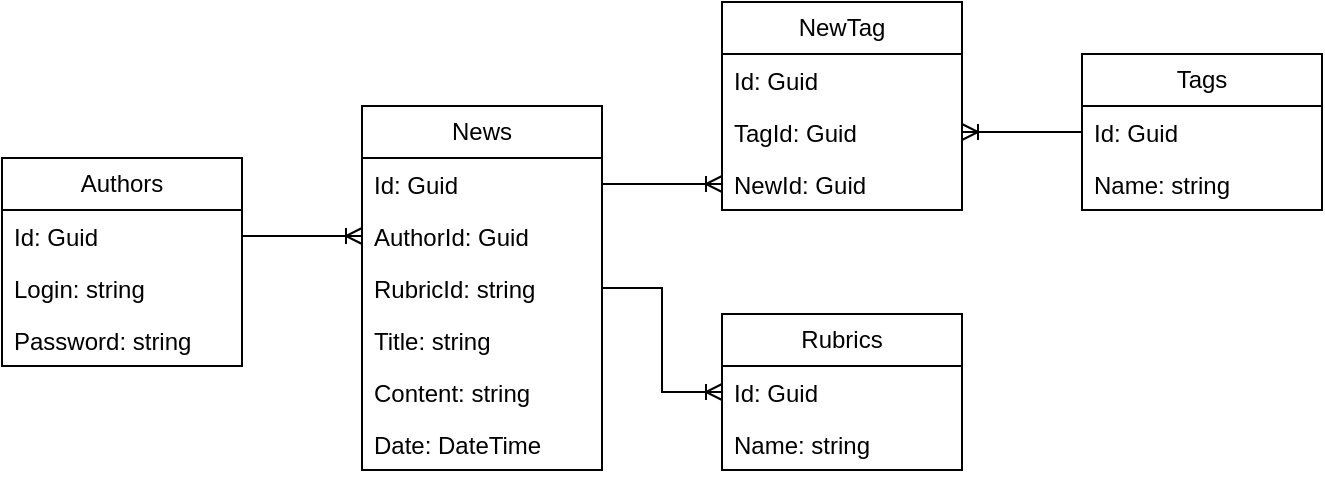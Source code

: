<mxfile version="22.1.1" type="device" pages="5">
  <diagram name="ER" id="Eqa1mjaE-9J_AWX3Z4-4">
    <mxGraphModel dx="1249" dy="591" grid="1" gridSize="10" guides="1" tooltips="1" connect="1" arrows="1" fold="1" page="1" pageScale="1" pageWidth="827" pageHeight="1169" math="0" shadow="0">
      <root>
        <mxCell id="0" />
        <mxCell id="1" parent="0" />
        <mxCell id="A7d5c4VjLX0ABgNnScVz-13" value="Authors" style="swimlane;fontStyle=0;childLayout=stackLayout;horizontal=1;startSize=26;fillColor=none;horizontalStack=0;resizeParent=1;resizeParentMax=0;resizeLast=0;collapsible=1;marginBottom=0;whiteSpace=wrap;html=1;" parent="1" vertex="1">
          <mxGeometry x="100" y="250" width="120" height="104" as="geometry" />
        </mxCell>
        <mxCell id="A7d5c4VjLX0ABgNnScVz-16" value="Id: Guid" style="text;strokeColor=none;fillColor=none;align=left;verticalAlign=top;spacingLeft=4;spacingRight=4;overflow=hidden;rotatable=0;points=[[0,0.5],[1,0.5]];portConstraint=eastwest;whiteSpace=wrap;html=1;" parent="A7d5c4VjLX0ABgNnScVz-13" vertex="1">
          <mxGeometry y="26" width="120" height="26" as="geometry" />
        </mxCell>
        <mxCell id="A7d5c4VjLX0ABgNnScVz-14" value="Login: string" style="text;strokeColor=none;fillColor=none;align=left;verticalAlign=top;spacingLeft=4;spacingRight=4;overflow=hidden;rotatable=0;points=[[0,0.5],[1,0.5]];portConstraint=eastwest;whiteSpace=wrap;html=1;" parent="A7d5c4VjLX0ABgNnScVz-13" vertex="1">
          <mxGeometry y="52" width="120" height="26" as="geometry" />
        </mxCell>
        <mxCell id="A7d5c4VjLX0ABgNnScVz-15" value="Password: string" style="text;strokeColor=none;fillColor=none;align=left;verticalAlign=top;spacingLeft=4;spacingRight=4;overflow=hidden;rotatable=0;points=[[0,0.5],[1,0.5]];portConstraint=eastwest;whiteSpace=wrap;html=1;" parent="A7d5c4VjLX0ABgNnScVz-13" vertex="1">
          <mxGeometry y="78" width="120" height="26" as="geometry" />
        </mxCell>
        <mxCell id="A7d5c4VjLX0ABgNnScVz-19" value="News" style="swimlane;fontStyle=0;childLayout=stackLayout;horizontal=1;startSize=26;fillColor=none;horizontalStack=0;resizeParent=1;resizeParentMax=0;resizeLast=0;collapsible=1;marginBottom=0;whiteSpace=wrap;html=1;" parent="1" vertex="1">
          <mxGeometry x="280" y="224" width="120" height="182" as="geometry" />
        </mxCell>
        <mxCell id="A7d5c4VjLX0ABgNnScVz-20" value="Id: Guid" style="text;strokeColor=none;fillColor=none;align=left;verticalAlign=top;spacingLeft=4;spacingRight=4;overflow=hidden;rotatable=0;points=[[0,0.5],[1,0.5]];portConstraint=eastwest;whiteSpace=wrap;html=1;" parent="A7d5c4VjLX0ABgNnScVz-19" vertex="1">
          <mxGeometry y="26" width="120" height="26" as="geometry" />
        </mxCell>
        <mxCell id="A7d5c4VjLX0ABgNnScVz-21" value="AuthorId: Guid" style="text;strokeColor=none;fillColor=none;align=left;verticalAlign=top;spacingLeft=4;spacingRight=4;overflow=hidden;rotatable=0;points=[[0,0.5],[1,0.5]];portConstraint=eastwest;whiteSpace=wrap;html=1;" parent="A7d5c4VjLX0ABgNnScVz-19" vertex="1">
          <mxGeometry y="52" width="120" height="26" as="geometry" />
        </mxCell>
        <mxCell id="A7d5c4VjLX0ABgNnScVz-30" value="RubricId: string" style="text;strokeColor=none;fillColor=none;align=left;verticalAlign=top;spacingLeft=4;spacingRight=4;overflow=hidden;rotatable=0;points=[[0,0.5],[1,0.5]];portConstraint=eastwest;whiteSpace=wrap;html=1;" parent="A7d5c4VjLX0ABgNnScVz-19" vertex="1">
          <mxGeometry y="78" width="120" height="26" as="geometry" />
        </mxCell>
        <mxCell id="A7d5c4VjLX0ABgNnScVz-23" value="Title: string" style="text;strokeColor=none;fillColor=none;align=left;verticalAlign=top;spacingLeft=4;spacingRight=4;overflow=hidden;rotatable=0;points=[[0,0.5],[1,0.5]];portConstraint=eastwest;whiteSpace=wrap;html=1;" parent="A7d5c4VjLX0ABgNnScVz-19" vertex="1">
          <mxGeometry y="104" width="120" height="26" as="geometry" />
        </mxCell>
        <mxCell id="A7d5c4VjLX0ABgNnScVz-24" value="Content: string" style="text;strokeColor=none;fillColor=none;align=left;verticalAlign=top;spacingLeft=4;spacingRight=4;overflow=hidden;rotatable=0;points=[[0,0.5],[1,0.5]];portConstraint=eastwest;whiteSpace=wrap;html=1;" parent="A7d5c4VjLX0ABgNnScVz-19" vertex="1">
          <mxGeometry y="130" width="120" height="26" as="geometry" />
        </mxCell>
        <mxCell id="A7d5c4VjLX0ABgNnScVz-22" value="Date: DateTime" style="text;strokeColor=none;fillColor=none;align=left;verticalAlign=top;spacingLeft=4;spacingRight=4;overflow=hidden;rotatable=0;points=[[0,0.5],[1,0.5]];portConstraint=eastwest;whiteSpace=wrap;html=1;" parent="A7d5c4VjLX0ABgNnScVz-19" vertex="1">
          <mxGeometry y="156" width="120" height="26" as="geometry" />
        </mxCell>
        <mxCell id="A7d5c4VjLX0ABgNnScVz-25" value="" style="edgeStyle=entityRelationEdgeStyle;fontSize=12;html=1;endArrow=ERoneToMany;rounded=0;exitX=1;exitY=0.5;exitDx=0;exitDy=0;entryX=0;entryY=0.5;entryDx=0;entryDy=0;" parent="1" source="A7d5c4VjLX0ABgNnScVz-16" target="A7d5c4VjLX0ABgNnScVz-21" edge="1">
          <mxGeometry width="100" height="100" relative="1" as="geometry">
            <mxPoint x="360" y="360" as="sourcePoint" />
            <mxPoint x="460" y="260" as="targetPoint" />
          </mxGeometry>
        </mxCell>
        <mxCell id="A7d5c4VjLX0ABgNnScVz-26" value="Rubrics" style="swimlane;fontStyle=0;childLayout=stackLayout;horizontal=1;startSize=26;fillColor=none;horizontalStack=0;resizeParent=1;resizeParentMax=0;resizeLast=0;collapsible=1;marginBottom=0;whiteSpace=wrap;html=1;" parent="1" vertex="1">
          <mxGeometry x="460" y="328" width="120" height="78" as="geometry" />
        </mxCell>
        <mxCell id="A7d5c4VjLX0ABgNnScVz-27" value="Id: Guid" style="text;strokeColor=none;fillColor=none;align=left;verticalAlign=top;spacingLeft=4;spacingRight=4;overflow=hidden;rotatable=0;points=[[0,0.5],[1,0.5]];portConstraint=eastwest;whiteSpace=wrap;html=1;" parent="A7d5c4VjLX0ABgNnScVz-26" vertex="1">
          <mxGeometry y="26" width="120" height="26" as="geometry" />
        </mxCell>
        <mxCell id="A7d5c4VjLX0ABgNnScVz-28" value="Name: string" style="text;strokeColor=none;fillColor=none;align=left;verticalAlign=top;spacingLeft=4;spacingRight=4;overflow=hidden;rotatable=0;points=[[0,0.5],[1,0.5]];portConstraint=eastwest;whiteSpace=wrap;html=1;" parent="A7d5c4VjLX0ABgNnScVz-26" vertex="1">
          <mxGeometry y="52" width="120" height="26" as="geometry" />
        </mxCell>
        <mxCell id="A7d5c4VjLX0ABgNnScVz-32" value="" style="edgeStyle=entityRelationEdgeStyle;fontSize=12;html=1;endArrow=ERoneToMany;rounded=0;entryX=0;entryY=0.5;entryDx=0;entryDy=0;exitX=1;exitY=0.5;exitDx=0;exitDy=0;" parent="1" source="A7d5c4VjLX0ABgNnScVz-30" target="A7d5c4VjLX0ABgNnScVz-27" edge="1">
          <mxGeometry width="100" height="100" relative="1" as="geometry">
            <mxPoint x="420" y="340" as="sourcePoint" />
            <mxPoint x="520" y="240" as="targetPoint" />
          </mxGeometry>
        </mxCell>
        <mxCell id="A7d5c4VjLX0ABgNnScVz-33" value="NewTag" style="swimlane;fontStyle=0;childLayout=stackLayout;horizontal=1;startSize=26;fillColor=none;horizontalStack=0;resizeParent=1;resizeParentMax=0;resizeLast=0;collapsible=1;marginBottom=0;whiteSpace=wrap;html=1;" parent="1" vertex="1">
          <mxGeometry x="460" y="172" width="120" height="104" as="geometry" />
        </mxCell>
        <mxCell id="A7d5c4VjLX0ABgNnScVz-41" value="Id: Guid" style="text;strokeColor=none;fillColor=none;align=left;verticalAlign=top;spacingLeft=4;spacingRight=4;overflow=hidden;rotatable=0;points=[[0,0.5],[1,0.5]];portConstraint=eastwest;whiteSpace=wrap;html=1;" parent="A7d5c4VjLX0ABgNnScVz-33" vertex="1">
          <mxGeometry y="26" width="120" height="26" as="geometry" />
        </mxCell>
        <mxCell id="A7d5c4VjLX0ABgNnScVz-35" value="TagId: Guid" style="text;strokeColor=none;fillColor=none;align=left;verticalAlign=top;spacingLeft=4;spacingRight=4;overflow=hidden;rotatable=0;points=[[0,0.5],[1,0.5]];portConstraint=eastwest;whiteSpace=wrap;html=1;" parent="A7d5c4VjLX0ABgNnScVz-33" vertex="1">
          <mxGeometry y="52" width="120" height="26" as="geometry" />
        </mxCell>
        <mxCell id="A7d5c4VjLX0ABgNnScVz-34" value="NewId: Guid" style="text;strokeColor=none;fillColor=none;align=left;verticalAlign=top;spacingLeft=4;spacingRight=4;overflow=hidden;rotatable=0;points=[[0,0.5],[1,0.5]];portConstraint=eastwest;whiteSpace=wrap;html=1;" parent="A7d5c4VjLX0ABgNnScVz-33" vertex="1">
          <mxGeometry y="78" width="120" height="26" as="geometry" />
        </mxCell>
        <mxCell id="A7d5c4VjLX0ABgNnScVz-36" value="" style="edgeStyle=entityRelationEdgeStyle;fontSize=12;html=1;endArrow=ERoneToMany;rounded=0;exitX=1;exitY=0.5;exitDx=0;exitDy=0;" parent="1" source="A7d5c4VjLX0ABgNnScVz-20" target="A7d5c4VjLX0ABgNnScVz-34" edge="1">
          <mxGeometry width="100" height="100" relative="1" as="geometry">
            <mxPoint x="410" y="299" as="sourcePoint" />
            <mxPoint x="470" y="209" as="targetPoint" />
          </mxGeometry>
        </mxCell>
        <mxCell id="A7d5c4VjLX0ABgNnScVz-37" value="Tags" style="swimlane;fontStyle=0;childLayout=stackLayout;horizontal=1;startSize=26;fillColor=none;horizontalStack=0;resizeParent=1;resizeParentMax=0;resizeLast=0;collapsible=1;marginBottom=0;whiteSpace=wrap;html=1;" parent="1" vertex="1">
          <mxGeometry x="640" y="198" width="120" height="78" as="geometry" />
        </mxCell>
        <mxCell id="A7d5c4VjLX0ABgNnScVz-38" value="Id: Guid" style="text;strokeColor=none;fillColor=none;align=left;verticalAlign=top;spacingLeft=4;spacingRight=4;overflow=hidden;rotatable=0;points=[[0,0.5],[1,0.5]];portConstraint=eastwest;whiteSpace=wrap;html=1;" parent="A7d5c4VjLX0ABgNnScVz-37" vertex="1">
          <mxGeometry y="26" width="120" height="26" as="geometry" />
        </mxCell>
        <mxCell id="A7d5c4VjLX0ABgNnScVz-39" value="Name: string" style="text;strokeColor=none;fillColor=none;align=left;verticalAlign=top;spacingLeft=4;spacingRight=4;overflow=hidden;rotatable=0;points=[[0,0.5],[1,0.5]];portConstraint=eastwest;whiteSpace=wrap;html=1;" parent="A7d5c4VjLX0ABgNnScVz-37" vertex="1">
          <mxGeometry y="52" width="120" height="26" as="geometry" />
        </mxCell>
        <mxCell id="A7d5c4VjLX0ABgNnScVz-40" value="" style="edgeStyle=entityRelationEdgeStyle;fontSize=12;html=1;endArrow=ERoneToMany;rounded=0;exitX=0;exitY=0.5;exitDx=0;exitDy=0;entryX=1;entryY=0.5;entryDx=0;entryDy=0;" parent="1" source="A7d5c4VjLX0ABgNnScVz-38" target="A7d5c4VjLX0ABgNnScVz-35" edge="1">
          <mxGeometry width="100" height="100" relative="1" as="geometry">
            <mxPoint x="410" y="273" as="sourcePoint" />
            <mxPoint x="470" y="255" as="targetPoint" />
          </mxGeometry>
        </mxCell>
      </root>
    </mxGraphModel>
  </diagram>
  <diagram id="TKRzUBG5WjYZA-afJj1E" name="Context">
    <mxGraphModel grid="1" page="1" gridSize="10" guides="1" tooltips="1" connect="1" arrows="1" fold="1" pageScale="1" pageWidth="827" pageHeight="1169" math="0" shadow="0">
      <root>
        <mxCell id="0" />
        <mxCell id="1" parent="0" />
        <object placeholders="1" c4Name="User" c4Type="Person" c4Description="Unregistred user, who can only read the news online" label="&lt;font style=&quot;font-size: 16px&quot;&gt;&lt;b&gt;%c4Name%&lt;/b&gt;&lt;/font&gt;&lt;div&gt;[%c4Type%]&lt;/div&gt;&lt;br&gt;&lt;div&gt;&lt;font style=&quot;font-size: 11px&quot;&gt;&lt;font color=&quot;#cccccc&quot;&gt;%c4Description%&lt;/font&gt;&lt;/div&gt;" id="duOI2uKc757CEaFJssgr-1">
          <mxCell style="html=1;fontSize=11;dashed=0;whiteSpace=wrap;fillColor=#6C6477;strokeColor=#4D4D4D;fontColor=#ffffff;shape=mxgraph.c4.person2;align=center;metaEdit=1;points=[[0.5,0,0],[1,0.5,0],[1,0.75,0],[0.75,1,0],[0.5,1,0],[0.25,1,0],[0,0.75,0],[0,0.5,0]];resizable=0;" vertex="1" parent="1">
            <mxGeometry x="180" y="110" width="200" height="180" as="geometry" />
          </mxCell>
        </object>
        <object placeholders="1" c4Name="Author" c4Type="Person" c4Description="Registered user, who can create the news online" label="&lt;font style=&quot;font-size: 16px&quot;&gt;&lt;b&gt;%c4Name%&lt;/b&gt;&lt;/font&gt;&lt;div&gt;[%c4Type%]&lt;/div&gt;&lt;br&gt;&lt;div&gt;&lt;font style=&quot;font-size: 11px&quot;&gt;&lt;font color=&quot;#cccccc&quot;&gt;%c4Description%&lt;/font&gt;&lt;/div&gt;" id="duOI2uKc757CEaFJssgr-2">
          <mxCell style="html=1;fontSize=11;dashed=0;whiteSpace=wrap;fillColor=#083F75;strokeColor=#06315C;fontColor=#ffffff;shape=mxgraph.c4.person2;align=center;metaEdit=1;points=[[0.5,0,0],[1,0.5,0],[1,0.75,0],[0.75,1,0],[0.5,1,0],[0.25,1,0],[0,0.75,0],[0,0.5,0]];resizable=0;" vertex="1" parent="1">
            <mxGeometry x="440" y="110" width="200" height="180" as="geometry" />
          </mxCell>
        </object>
        <object placeholders="1" c4Name="Online news system" c4Type="Software System" c4Description="Allows to read and create news online" label="&lt;font style=&quot;font-size: 16px&quot;&gt;&lt;b&gt;%c4Name%&lt;/b&gt;&lt;/font&gt;&lt;div&gt;[%c4Type%]&lt;/div&gt;&lt;br&gt;&lt;div&gt;&lt;font style=&quot;font-size: 11px&quot;&gt;&lt;font color=&quot;#cccccc&quot;&gt;%c4Description%&lt;/font&gt;&lt;/div&gt;" id="duOI2uKc757CEaFJssgr-3">
          <mxCell style="rounded=1;whiteSpace=wrap;html=1;labelBackgroundColor=none;fillColor=#1061B0;fontColor=#ffffff;align=center;arcSize=10;strokeColor=#0D5091;metaEdit=1;resizable=0;points=[[0.25,0,0],[0.5,0,0],[0.75,0,0],[1,0.25,0],[1,0.5,0],[1,0.75,0],[0.75,1,0],[0.5,1,0],[0.25,1,0],[0,0.75,0],[0,0.5,0],[0,0.25,0]];" vertex="1" parent="1">
            <mxGeometry x="280" y="350" width="240" height="120" as="geometry" />
          </mxCell>
        </object>
        <mxCell id="duOI2uKc757CEaFJssgr-6" value="Uses" style="endArrow=open;endSize=12;dashed=1;html=1;rounded=0;" edge="1" parent="1" source="duOI2uKc757CEaFJssgr-1" target="duOI2uKc757CEaFJssgr-3">
          <mxGeometry width="160" relative="1" as="geometry">
            <mxPoint x="320" y="330" as="sourcePoint" />
            <mxPoint x="480" y="330" as="targetPoint" />
          </mxGeometry>
        </mxCell>
        <mxCell id="duOI2uKc757CEaFJssgr-7" value="Uses" style="endArrow=open;endSize=12;dashed=1;html=1;rounded=0;entryX=0.719;entryY=0.01;entryDx=0;entryDy=0;entryPerimeter=0;" edge="1" parent="1" source="duOI2uKc757CEaFJssgr-2" target="duOI2uKc757CEaFJssgr-3">
          <mxGeometry width="160" relative="1" as="geometry">
            <mxPoint x="307" y="300" as="sourcePoint" />
            <mxPoint x="359" y="360" as="targetPoint" />
          </mxGeometry>
        </mxCell>
      </root>
    </mxGraphModel>
  </diagram>
  <diagram id="U4wL879rYYeNYxwBr9NQ" name="Container">
    <mxGraphModel grid="1" page="1" gridSize="10" guides="1" tooltips="1" connect="1" arrows="1" fold="1" pageScale="1" pageWidth="827" pageHeight="1169" math="0" shadow="0">
      <root>
        <mxCell id="0" />
        <mxCell id="1" parent="0" />
        <object placeholders="1" c4Name="Online news system" c4Type="SystemScopeBoundary" c4Application="Software System" label="&lt;font style=&quot;font-size: 16px&quot;&gt;&lt;b&gt;&lt;div style=&quot;text-align: left&quot;&gt;%c4Name%&lt;/div&gt;&lt;/b&gt;&lt;/font&gt;&lt;div style=&quot;text-align: left&quot;&gt;[%c4Application%]&lt;/div&gt;" id="c9x1PTNGRpzodqZQp1Sa-1">
          <mxCell style="rounded=1;fontSize=11;whiteSpace=wrap;html=1;dashed=1;arcSize=20;fillColor=none;strokeColor=#666666;fontColor=#333333;labelBackgroundColor=none;align=left;verticalAlign=bottom;labelBorderColor=none;spacingTop=0;spacing=10;dashPattern=8 4;metaEdit=1;rotatable=0;perimeter=rectanglePerimeter;noLabel=0;labelPadding=0;allowArrows=0;connectable=0;expand=0;recursiveResize=0;editable=1;pointerEvents=0;absoluteArcSize=1;points=[[0.25,0,0],[0.5,0,0],[0.75,0,0],[1,0.25,0],[1,0.5,0],[1,0.75,0],[0.75,1,0],[0.5,1,0],[0.25,1,0],[0,0.75,0],[0,0.5,0],[0,0.25,0]];" vertex="1" parent="1">
            <mxGeometry x="141" y="350" width="546" height="350" as="geometry" />
          </mxCell>
        </object>
        <mxCell id="VaeY15rnJ9ejxH2y6p0n-3" value="Uses&lt;br&gt;[HTTP]" style="endArrow=open;endSize=12;dashed=1;html=1;rounded=0;" edge="1" parent="1" target="VaeY15rnJ9ejxH2y6p0n-5">
          <mxGeometry width="160" relative="1" as="geometry">
            <mxPoint x="334.818" y="290" as="sourcePoint" />
            <mxPoint x="366" y="350" as="targetPoint" />
          </mxGeometry>
        </mxCell>
        <mxCell id="VaeY15rnJ9ejxH2y6p0n-4" value="Uses&lt;br&gt;[HTTP]" style="endArrow=open;endSize=12;dashed=1;html=1;rounded=0;" edge="1" parent="1" target="VaeY15rnJ9ejxH2y6p0n-5">
          <mxGeometry width="160" relative="1" as="geometry">
            <mxPoint x="488.455" y="290" as="sourcePoint" />
            <mxPoint x="453" y="351" as="targetPoint" />
          </mxGeometry>
        </mxCell>
        <object placeholders="1" c4Name="WEB API Application" c4Type="Container" c4Technology="ASP.NET Core" c4Description="Allows users to read news and authors to create them" label="&lt;font style=&quot;font-size: 16px&quot;&gt;&lt;b&gt;%c4Name%&lt;/b&gt;&lt;/font&gt;&lt;div&gt;[%c4Type%: %c4Technology%]&lt;/div&gt;&lt;br&gt;&lt;div&gt;&lt;font style=&quot;font-size: 11px&quot;&gt;&lt;font color=&quot;#E6E6E6&quot;&gt;%c4Description%&lt;/font&gt;&lt;/div&gt;" id="VaeY15rnJ9ejxH2y6p0n-5">
          <mxCell style="rounded=1;whiteSpace=wrap;html=1;fontSize=11;labelBackgroundColor=none;fillColor=#23A2D9;fontColor=#ffffff;align=center;arcSize=10;strokeColor=#0E7DAD;metaEdit=1;resizable=0;points=[[0.25,0,0],[0.5,0,0],[0.75,0,0],[1,0.25,0],[1,0.5,0],[1,0.75,0],[0.75,1,0],[0.5,1,0],[0.25,1,0],[0,0.75,0],[0,0.5,0],[0,0.25,0]];" vertex="1" parent="1">
            <mxGeometry x="294" y="360" width="240" height="120" as="geometry" />
          </mxCell>
        </object>
        <object placeholders="1" c4Name="User" c4Type="Person" c4Description="Unregistred user, who can only read the news online" label="&lt;font style=&quot;font-size: 16px&quot;&gt;&lt;b&gt;%c4Name%&lt;/b&gt;&lt;/font&gt;&lt;div&gt;[%c4Type%]&lt;/div&gt;&lt;br&gt;&lt;div&gt;&lt;font style=&quot;font-size: 11px&quot;&gt;&lt;font color=&quot;#cccccc&quot;&gt;%c4Description%&lt;/font&gt;&lt;/div&gt;" id="8Fxt8cObC2Zlm0-dZ4AT-3">
          <mxCell style="html=1;fontSize=11;dashed=0;whiteSpace=wrap;fillColor=#6C6477;strokeColor=#4D4D4D;fontColor=#ffffff;shape=mxgraph.c4.person2;align=center;metaEdit=1;points=[[0.5,0,0],[1,0.5,0],[1,0.75,0],[0.75,1,0],[0.5,1,0],[0.25,1,0],[0,0.75,0],[0,0.5,0]];resizable=0;" vertex="1" parent="1">
            <mxGeometry x="190" y="120" width="200" height="180" as="geometry" />
          </mxCell>
        </object>
        <object placeholders="1" c4Name="Author" c4Type="Person" c4Description="Registered user, who can create the news online" label="&lt;font style=&quot;font-size: 16px&quot;&gt;&lt;b&gt;%c4Name%&lt;/b&gt;&lt;/font&gt;&lt;div&gt;[%c4Type%]&lt;/div&gt;&lt;br&gt;&lt;div&gt;&lt;font style=&quot;font-size: 11px&quot;&gt;&lt;font color=&quot;#cccccc&quot;&gt;%c4Description%&lt;/font&gt;&lt;/div&gt;" id="8Fxt8cObC2Zlm0-dZ4AT-4">
          <mxCell style="html=1;fontSize=11;dashed=0;whiteSpace=wrap;fillColor=#083F75;strokeColor=#06315C;fontColor=#ffffff;shape=mxgraph.c4.person2;align=center;metaEdit=1;points=[[0.5,0,0],[1,0.5,0],[1,0.75,0],[0.75,1,0],[0.5,1,0],[0.25,1,0],[0,0.75,0],[0,0.5,0]];resizable=0;" vertex="1" parent="1">
            <mxGeometry x="450" y="120" width="200" height="180" as="geometry" />
          </mxCell>
        </object>
        <object placeholders="1" c4Type="Database" c4Container="Container" c4Technology="SQL Server" c4Description="Stores information about authors, news, tags and rubrics" label="&lt;font style=&quot;font-size: 16px&quot;&gt;&lt;b&gt;%c4Type%&lt;/b&gt;&lt;/font&gt;&lt;div&gt;[%c4Container%:&amp;nbsp;%c4Technology%]&lt;/div&gt;&lt;br&gt;&lt;div&gt;&lt;font style=&quot;font-size: 11px&quot;&gt;&lt;font color=&quot;#E6E6E6&quot;&gt;%c4Description%&lt;/font&gt;&lt;/div&gt;" id="Kd3H0kUieAi1A2VBaRyL-2">
          <mxCell style="shape=cylinder3;size=13.706;whiteSpace=wrap;html=1;boundedLbl=1;rounded=0;labelBackgroundColor=none;fillColor=#4D4D4D;fontSize=12;fontColor=#ffffff;align=center;strokeColor=#808080;metaEdit=1;points=[[0.5,0,0],[1,0.25,0],[1,0.5,0],[1,0.75,0],[0.5,1,0],[0,0.75,0],[0,0.5,0],[0,0.25,0]];resizable=0;" vertex="1" parent="1">
            <mxGeometry x="294" y="540" width="240" height="120" as="geometry" />
          </mxCell>
        </object>
        <mxCell id="Kd3H0kUieAi1A2VBaRyL-3" value="Reads and writes to&lt;br&gt;[ADO.NET EF Core]" style="endArrow=open;endSize=12;dashed=1;html=1;rounded=0;" edge="1" parent="1" source="VaeY15rnJ9ejxH2y6p0n-5" target="Kd3H0kUieAi1A2VBaRyL-2">
          <mxGeometry width="160" relative="1" as="geometry">
            <mxPoint x="344.818" y="300" as="sourcePoint" />
            <mxPoint x="387" y="370" as="targetPoint" />
          </mxGeometry>
        </mxCell>
      </root>
    </mxGraphModel>
  </diagram>
  <diagram id="MMwVDjp6Rviju-0Ez031" name="Component">
    <mxGraphModel grid="1" page="1" gridSize="10" guides="1" tooltips="1" connect="1" arrows="1" fold="1" pageScale="1" pageWidth="827" pageHeight="1169" math="0" shadow="0">
      <root>
        <mxCell id="0" />
        <mxCell id="1" parent="0" />
        <mxCell id="1h9-SoPTAQiiZm-9gG9Y-1" value="Uses&lt;br&gt;[HTTP]" style="endArrow=open;endSize=12;dashed=1;html=1;rounded=0;" edge="1" parent="1" target="8UQBEd7yVHLrpKWbveZS-1">
          <mxGeometry x="0.008" width="160" relative="1" as="geometry">
            <mxPoint x="511.818" y="230" as="sourcePoint" />
            <mxPoint x="554" y="300" as="targetPoint" />
            <mxPoint as="offset" />
          </mxGeometry>
        </mxCell>
        <mxCell id="1h9-SoPTAQiiZm-9gG9Y-2" value="Uses&lt;br&gt;[HTTP]" style="endArrow=open;endSize=12;dashed=1;html=1;rounded=0;" edge="1" parent="1" target="8UQBEd7yVHLrpKWbveZS-1">
          <mxGeometry width="160" relative="1" as="geometry">
            <mxPoint x="665.455" y="230" as="sourcePoint" />
            <mxPoint x="625" y="300" as="targetPoint" />
          </mxGeometry>
        </mxCell>
        <object placeholders="1" c4Name="User" c4Type="Person" c4Description="Unregistred user, who can only read the news online" label="&lt;font style=&quot;font-size: 16px&quot;&gt;&lt;b&gt;%c4Name%&lt;/b&gt;&lt;/font&gt;&lt;div&gt;[%c4Type%]&lt;/div&gt;&lt;br&gt;&lt;div&gt;&lt;font style=&quot;font-size: 11px&quot;&gt;&lt;font color=&quot;#cccccc&quot;&gt;%c4Description%&lt;/font&gt;&lt;/div&gt;" id="1h9-SoPTAQiiZm-9gG9Y-3">
          <mxCell style="html=1;fontSize=11;dashed=0;whiteSpace=wrap;fillColor=#6C6477;strokeColor=#4D4D4D;fontColor=#ffffff;shape=mxgraph.c4.person2;align=center;metaEdit=1;points=[[0.5,0,0],[1,0.5,0],[1,0.75,0],[0.75,1,0],[0.5,1,0],[0.25,1,0],[0,0.75,0],[0,0.5,0]];resizable=0;" vertex="1" parent="1">
            <mxGeometry x="367" y="60" width="200" height="180" as="geometry" />
          </mxCell>
        </object>
        <object placeholders="1" c4Name="Author" c4Type="Person" c4Description="Registered user, who can create the news online" label="&lt;font style=&quot;font-size: 16px&quot;&gt;&lt;b&gt;%c4Name%&lt;/b&gt;&lt;/font&gt;&lt;div&gt;[%c4Type%]&lt;/div&gt;&lt;br&gt;&lt;div&gt;&lt;font style=&quot;font-size: 11px&quot;&gt;&lt;font color=&quot;#cccccc&quot;&gt;%c4Description%&lt;/font&gt;&lt;/div&gt;" id="1h9-SoPTAQiiZm-9gG9Y-4">
          <mxCell style="html=1;fontSize=11;dashed=0;whiteSpace=wrap;fillColor=#083F75;strokeColor=#06315C;fontColor=#ffffff;shape=mxgraph.c4.person2;align=center;metaEdit=1;points=[[0.5,0,0],[1,0.5,0],[1,0.75,0],[0.75,1,0],[0.5,1,0],[0.25,1,0],[0,0.75,0],[0,0.5,0]];resizable=0;" vertex="1" parent="1">
            <mxGeometry x="627" y="60" width="200" height="180" as="geometry" />
          </mxCell>
        </object>
        <object placeholders="1" c4Name="WEB API Application" c4Type="ContainerScopeBoundary" c4Application="Container" label="&lt;font style=&quot;font-size: 16px&quot;&gt;&lt;b&gt;&lt;div style=&quot;text-align: left&quot;&gt;%c4Name%&lt;/div&gt;&lt;/b&gt;&lt;/font&gt;&lt;div style=&quot;text-align: left&quot;&gt;[%c4Application%]&lt;/div&gt;" id="1h9-SoPTAQiiZm-9gG9Y-5">
          <mxCell style="rounded=1;fontSize=11;whiteSpace=wrap;html=1;dashed=1;arcSize=20;fillColor=none;strokeColor=#666666;fontColor=#333333;labelBackgroundColor=none;align=left;verticalAlign=bottom;labelBorderColor=none;spacingTop=0;spacing=10;dashPattern=8 4;metaEdit=1;rotatable=0;perimeter=rectanglePerimeter;noLabel=0;labelPadding=0;allowArrows=0;connectable=0;expand=0;recursiveResize=0;editable=1;pointerEvents=0;absoluteArcSize=1;points=[[0.25,0,0],[0.5,0,0],[0.75,0,0],[1,0.25,0],[1,0.5,0],[1,0.75,0],[0.75,1,0],[0.5,1,0],[0.25,1,0],[0,0.75,0],[0,0.5,0],[0,0.25,0]];" vertex="1" parent="1">
            <mxGeometry x="-210" y="300" width="950" height="200" as="geometry" />
          </mxCell>
        </object>
        <object placeholders="1" c4Name="Presentation Layer" c4Type="Component" c4Technology="ASP.NET Core WEB API" c4Description="Allows users to interact with the application" label="&lt;font style=&quot;font-size: 16px&quot;&gt;&lt;b&gt;%c4Name%&lt;/b&gt;&lt;/font&gt;&lt;div&gt;[%c4Type%: %c4Technology%]&lt;/div&gt;&lt;br&gt;&lt;div&gt;&lt;font style=&quot;font-size: 11px&quot;&gt;%c4Description%&lt;/font&gt;&lt;/div&gt;" id="8UQBEd7yVHLrpKWbveZS-1">
          <mxCell style="rounded=1;whiteSpace=wrap;html=1;labelBackgroundColor=none;fillColor=#63BEF2;fontColor=#ffffff;align=center;arcSize=0;strokeColor=#2086C9;metaEdit=1;resizable=0;points=[[0.25,0,0],[0.5,0,0],[0.75,0,0],[1,0.25,0],[1,0.5,0],[1,0.75,0],[0.75,1,0],[0.5,1,0],[0.25,1,0],[0,0.75,0],[0,0.5,0],[0,0.25,0]];" vertex="1" parent="1">
            <mxGeometry x="470" y="330" width="240" height="120" as="geometry" />
          </mxCell>
        </object>
        <object placeholders="1" c4Name="Business Logic Layer" c4Type="Component" c4Technology=".NET Class Library" c4Description="Contain business logic, services interfaces and their implementaions" label="&lt;font style=&quot;font-size: 16px&quot;&gt;&lt;b&gt;%c4Name%&lt;/b&gt;&lt;/font&gt;&lt;div&gt;[%c4Type%: %c4Technology%]&lt;/div&gt;&lt;br&gt;&lt;div&gt;&lt;font style=&quot;font-size: 11px&quot;&gt;%c4Description%&lt;/font&gt;&lt;/div&gt;" id="s7095RpI-V_kx22i_96e-1">
          <mxCell style="rounded=1;whiteSpace=wrap;html=1;labelBackgroundColor=none;fillColor=#63BEF2;fontColor=#ffffff;align=center;arcSize=0;strokeColor=#2086C9;metaEdit=1;resizable=0;points=[[0.25,0,0],[0.5,0,0],[0.75,0,0],[1,0.25,0],[1,0.5,0],[1,0.75,0],[0.75,1,0],[0.5,1,0],[0.25,1,0],[0,0.75,0],[0,0.5,0],[0,0.25,0]];" vertex="1" parent="1">
            <mxGeometry x="180" y="330" width="240" height="120" as="geometry" />
          </mxCell>
        </object>
        <object placeholders="1" c4Name="Data Access Layer" c4Type="Component" c4Technology=".NET Class Library" c4Description="Interacts with the database" label="&lt;font style=&quot;font-size: 16px&quot;&gt;&lt;b&gt;%c4Name%&lt;/b&gt;&lt;/font&gt;&lt;div&gt;[%c4Type%: %c4Technology%]&lt;/div&gt;&lt;br&gt;&lt;div&gt;&lt;font style=&quot;font-size: 11px&quot;&gt;%c4Description%&lt;/font&gt;&lt;/div&gt;" id="s7095RpI-V_kx22i_96e-2">
          <mxCell style="rounded=1;whiteSpace=wrap;html=1;labelBackgroundColor=none;fillColor=#63BEF2;fontColor=#ffffff;align=center;arcSize=0;strokeColor=#2086C9;metaEdit=1;resizable=0;points=[[0.25,0,0],[0.5,0,0],[0.75,0,0],[1,0.25,0],[1,0.5,0],[1,0.75,0],[0.75,1,0],[0.5,1,0],[0.25,1,0],[0,0.75,0],[0,0.5,0],[0,0.25,0]];" vertex="1" parent="1">
            <mxGeometry x="-110" y="330" width="240" height="120" as="geometry" />
          </mxCell>
        </object>
        <object placeholders="1" c4Type="Database" c4Container="Container" c4Technology="SQL Server" c4Description="Stores information about authors, news, tags and rubrics" label="&lt;font style=&quot;font-size: 16px&quot;&gt;&lt;b&gt;%c4Type%&lt;/b&gt;&lt;/font&gt;&lt;div&gt;[%c4Container%:&amp;nbsp;%c4Technology%]&lt;/div&gt;&lt;br&gt;&lt;div&gt;&lt;font style=&quot;font-size: 11px&quot;&gt;&lt;font color=&quot;#E6E6E6&quot;&gt;%c4Description%&lt;/font&gt;&lt;/div&gt;" id="TdFHbJKwK4RJliujlgBp-1">
          <mxCell style="shape=cylinder3;size=13.706;whiteSpace=wrap;html=1;boundedLbl=1;rounded=0;labelBackgroundColor=none;fillColor=#4D4D4D;fontSize=12;fontColor=#ffffff;align=center;strokeColor=#808080;metaEdit=1;points=[[0.5,0,0],[1,0.25,0],[1,0.5,0],[1,0.75,0],[0.5,1,0],[0,0.75,0],[0,0.5,0],[0,0.25,0]];resizable=0;" vertex="1" parent="1">
            <mxGeometry x="-110" y="525" width="240" height="120" as="geometry" />
          </mxCell>
        </object>
        <mxCell id="TdFHbJKwK4RJliujlgBp-2" value="Reads and writes to&lt;br&gt;[ADO.NET EF Core]" style="endArrow=open;endSize=12;dashed=1;html=1;rounded=0;" edge="1" parent="1" source="s7095RpI-V_kx22i_96e-2" target="TdFHbJKwK4RJliujlgBp-1">
          <mxGeometry width="160" relative="1" as="geometry">
            <mxPoint x="30" y="450" as="sourcePoint" />
            <mxPoint x="3" y="340" as="targetPoint" />
          </mxGeometry>
        </mxCell>
        <mxCell id="TdFHbJKwK4RJliujlgBp-3" value="Uses" style="endArrow=open;endSize=12;dashed=1;html=1;rounded=0;" edge="1" parent="1" source="8UQBEd7yVHLrpKWbveZS-1" target="s7095RpI-V_kx22i_96e-1">
          <mxGeometry width="160" relative="1" as="geometry">
            <mxPoint x="420" y="430" as="sourcePoint" />
            <mxPoint x="580" y="430" as="targetPoint" />
          </mxGeometry>
        </mxCell>
        <mxCell id="TdFHbJKwK4RJliujlgBp-4" value="Uses" style="endArrow=open;endSize=12;dashed=1;html=1;rounded=0;" edge="1" parent="1" source="s7095RpI-V_kx22i_96e-1" target="s7095RpI-V_kx22i_96e-2">
          <mxGeometry width="160" relative="1" as="geometry">
            <mxPoint x="480" y="400" as="sourcePoint" />
            <mxPoint x="440" y="400" as="targetPoint" />
          </mxGeometry>
        </mxCell>
      </root>
    </mxGraphModel>
  </diagram>
  <diagram id="yrUleuSYBKKIpEOoNqyQ" name="Code">
    <mxGraphModel dx="1249" dy="591" grid="1" gridSize="10" guides="1" tooltips="1" connect="1" arrows="1" fold="1" page="1" pageScale="1" pageWidth="827" pageHeight="1169" math="0" shadow="0">
      <root>
        <mxCell id="0" />
        <mxCell id="1" parent="0" />
        <object placeholders="1" c4Name="DAL" c4Type="ContainerScopeBoundary" c4Application="Component" label="&lt;font style=&quot;font-size: 16px&quot;&gt;&lt;b&gt;&lt;div style=&quot;text-align: left&quot;&gt;%c4Name%&lt;/div&gt;&lt;/b&gt;&lt;/font&gt;&lt;div style=&quot;text-align: left&quot;&gt;[%c4Application%]&lt;/div&gt;" id="9-9Gr2AAM-Py9KxVEUqa-1">
          <mxCell style="rounded=1;fontSize=11;whiteSpace=wrap;html=1;dashed=1;arcSize=20;fillColor=none;strokeColor=#666666;fontColor=#333333;labelBackgroundColor=none;align=left;verticalAlign=bottom;labelBorderColor=none;spacingTop=0;spacing=10;dashPattern=8 4;metaEdit=1;rotatable=0;perimeter=rectanglePerimeter;noLabel=0;labelPadding=0;allowArrows=0;connectable=0;expand=0;recursiveResize=0;editable=1;pointerEvents=0;absoluteArcSize=1;points=[[0.25,0,0],[0.5,0,0],[0.75,0,0],[1,0.25,0],[1,0.5,0],[1,0.75,0],[0.75,1,0],[0.5,1,0],[0.25,1,0],[0,0.75,0],[0,0.5,0],[0,0.25,0]];" parent="1" vertex="1">
            <mxGeometry x="10" y="300" width="500" height="400" as="geometry" />
          </mxCell>
        </object>
        <mxCell id="9-9Gr2AAM-Py9KxVEUqa-2" value="Author&lt;br&gt;[Class]" style="rounded=0;whiteSpace=wrap;html=1;" parent="1" vertex="1">
          <mxGeometry x="140" y="320" width="90" height="40" as="geometry" />
        </mxCell>
        <mxCell id="9-9Gr2AAM-Py9KxVEUqa-3" value="NewTag&lt;br&gt;[Class]" style="rounded=0;whiteSpace=wrap;html=1;" parent="1" vertex="1">
          <mxGeometry x="140" y="480" width="90" height="40" as="geometry" />
        </mxCell>
        <mxCell id="9-9Gr2AAM-Py9KxVEUqa-4" value="New&lt;br&gt;[Class]" style="rounded=0;whiteSpace=wrap;html=1;" parent="1" vertex="1">
          <mxGeometry x="140" y="400" width="90" height="40" as="geometry" />
        </mxCell>
        <mxCell id="9-9Gr2AAM-Py9KxVEUqa-5" value="Tag&lt;br&gt;[Class]" style="rounded=0;whiteSpace=wrap;html=1;" parent="1" vertex="1">
          <mxGeometry x="140" y="560" width="90" height="40" as="geometry" />
        </mxCell>
        <mxCell id="9-9Gr2AAM-Py9KxVEUqa-6" value="Rubric&lt;br&gt;[Class]" style="rounded=0;whiteSpace=wrap;html=1;" parent="1" vertex="1">
          <mxGeometry x="140" y="640" width="90" height="40" as="geometry" />
        </mxCell>
        <mxCell id="Fm45v4PADvkXDeMjujJZ-6" value="1" style="endArrow=open;html=1;endSize=12;startArrow=diamondThin;startSize=14;startFill=1;edgeStyle=orthogonalEdgeStyle;align=left;verticalAlign=bottom;rounded=0;" parent="1" edge="1">
          <mxGeometry y="5" relative="1" as="geometry">
            <mxPoint x="184.71" y="360" as="sourcePoint" />
            <mxPoint x="184.71" y="400" as="targetPoint" />
            <mxPoint as="offset" />
          </mxGeometry>
        </mxCell>
        <mxCell id="Fm45v4PADvkXDeMjujJZ-7" value="1" style="endArrow=open;html=1;endSize=12;startArrow=diamondThin;startSize=14;startFill=1;edgeStyle=orthogonalEdgeStyle;align=left;verticalAlign=bottom;rounded=0;" parent="1" edge="1">
          <mxGeometry y="5" relative="1" as="geometry">
            <mxPoint x="184.71" y="440" as="sourcePoint" />
            <mxPoint x="184.71" y="480" as="targetPoint" />
            <mxPoint as="offset" />
          </mxGeometry>
        </mxCell>
        <mxCell id="Fm45v4PADvkXDeMjujJZ-8" value="1" style="endArrow=open;html=1;endSize=12;startArrow=diamondThin;startSize=14;startFill=1;edgeStyle=orthogonalEdgeStyle;align=left;verticalAlign=bottom;rounded=0;exitX=0.5;exitY=0;exitDx=0;exitDy=0;" parent="1" source="9-9Gr2AAM-Py9KxVEUqa-5" target="9-9Gr2AAM-Py9KxVEUqa-3" edge="1">
          <mxGeometry x="-0.5" y="-5" relative="1" as="geometry">
            <mxPoint x="184.71" y="540" as="sourcePoint" />
            <mxPoint x="184.71" y="580" as="targetPoint" />
            <mxPoint as="offset" />
          </mxGeometry>
        </mxCell>
        <mxCell id="Fm45v4PADvkXDeMjujJZ-9" value="1" style="endArrow=open;html=1;endSize=12;startArrow=diamondThin;startSize=14;startFill=1;edgeStyle=orthogonalEdgeStyle;align=left;verticalAlign=bottom;rounded=0;" parent="1" target="9-9Gr2AAM-Py9KxVEUqa-4" edge="1">
          <mxGeometry x="-0.929" relative="1" as="geometry">
            <mxPoint x="230" y="650" as="sourcePoint" />
            <mxPoint x="204.71" y="500" as="targetPoint" />
            <mxPoint as="offset" />
            <Array as="points">
              <mxPoint x="230" y="650" />
              <mxPoint x="250" y="650" />
              <mxPoint x="250" y="430" />
            </Array>
          </mxGeometry>
        </mxCell>
        <mxCell id="u0285GoJA0QXog6HflJp-1" value="AppContext&lt;br&gt;[Class]" style="rounded=0;whiteSpace=wrap;html=1;" parent="1" vertex="1">
          <mxGeometry x="280" y="480" width="90" height="40" as="geometry" />
        </mxCell>
        <mxCell id="u0285GoJA0QXog6HflJp-2" value="" style="endArrow=open;html=1;endSize=12;startArrow=diamondThin;startSize=14;startFill=1;edgeStyle=orthogonalEdgeStyle;align=left;verticalAlign=bottom;rounded=0;" parent="1" source="u0285GoJA0QXog6HflJp-1" target="9-9Gr2AAM-Py9KxVEUqa-2" edge="1">
          <mxGeometry y="5" relative="1" as="geometry">
            <mxPoint x="330" y="460" as="sourcePoint" />
            <mxPoint x="194.71" y="410" as="targetPoint" />
            <mxPoint as="offset" />
            <Array as="points">
              <mxPoint x="310" y="340" />
            </Array>
          </mxGeometry>
        </mxCell>
        <mxCell id="u0285GoJA0QXog6HflJp-3" value="" style="endArrow=open;html=1;endSize=12;startArrow=diamondThin;startSize=14;startFill=1;edgeStyle=orthogonalEdgeStyle;align=left;verticalAlign=bottom;rounded=0;entryX=1;entryY=0.25;entryDx=0;entryDy=0;" parent="1" target="9-9Gr2AAM-Py9KxVEUqa-4" edge="1">
          <mxGeometry y="5" relative="1" as="geometry">
            <mxPoint x="290" y="480" as="sourcePoint" />
            <mxPoint x="240" y="350" as="targetPoint" />
            <mxPoint as="offset" />
            <Array as="points">
              <mxPoint x="290" y="480" />
              <mxPoint x="290" y="410" />
            </Array>
          </mxGeometry>
        </mxCell>
        <mxCell id="u0285GoJA0QXog6HflJp-4" value="" style="endArrow=open;html=1;endSize=12;startArrow=diamondThin;startSize=14;startFill=1;edgeStyle=orthogonalEdgeStyle;align=left;verticalAlign=bottom;rounded=0;exitX=0;exitY=0.5;exitDx=0;exitDy=0;entryX=1;entryY=0.5;entryDx=0;entryDy=0;" parent="1" source="u0285GoJA0QXog6HflJp-1" target="9-9Gr2AAM-Py9KxVEUqa-3" edge="1">
          <mxGeometry y="5" relative="1" as="geometry">
            <mxPoint x="330" y="500" as="sourcePoint" />
            <mxPoint x="250" y="360" as="targetPoint" />
            <mxPoint as="offset" />
            <Array as="points">
              <mxPoint x="270" y="500" />
              <mxPoint x="270" y="500" />
            </Array>
          </mxGeometry>
        </mxCell>
        <mxCell id="u0285GoJA0QXog6HflJp-5" value="" style="endArrow=open;html=1;endSize=12;startArrow=diamondThin;startSize=14;startFill=1;edgeStyle=orthogonalEdgeStyle;align=left;verticalAlign=bottom;rounded=0;entryX=1;entryY=0.5;entryDx=0;entryDy=0;" parent="1" source="u0285GoJA0QXog6HflJp-1" target="9-9Gr2AAM-Py9KxVEUqa-5" edge="1">
          <mxGeometry y="5" relative="1" as="geometry">
            <mxPoint x="340" y="560" as="sourcePoint" />
            <mxPoint x="240" y="510" as="targetPoint" />
            <mxPoint as="offset" />
            <Array as="points">
              <mxPoint x="290" y="580" />
            </Array>
          </mxGeometry>
        </mxCell>
        <mxCell id="u0285GoJA0QXog6HflJp-6" value="" style="endArrow=open;html=1;endSize=12;startArrow=diamondThin;startSize=14;startFill=1;edgeStyle=orthogonalEdgeStyle;align=left;verticalAlign=bottom;rounded=0;" parent="1" source="u0285GoJA0QXog6HflJp-1" edge="1">
          <mxGeometry y="5" relative="1" as="geometry">
            <mxPoint x="340" y="550" as="sourcePoint" />
            <mxPoint x="230" y="670" as="targetPoint" />
            <mxPoint as="offset" />
            <Array as="points">
              <mxPoint x="310" y="670" />
            </Array>
          </mxGeometry>
        </mxCell>
        <mxCell id="u0285GoJA0QXog6HflJp-7" value="Base&lt;br&gt;[Abstract Class]" style="rounded=0;whiteSpace=wrap;html=1;" parent="1" vertex="1">
          <mxGeometry x="20" y="480" width="90" height="40" as="geometry" />
        </mxCell>
        <mxCell id="u0285GoJA0QXog6HflJp-11" value="" style="endArrow=block;endFill=1;html=1;edgeStyle=orthogonalEdgeStyle;align=left;verticalAlign=top;rounded=0;entryX=0.5;entryY=0;entryDx=0;entryDy=0;exitX=0;exitY=0.5;exitDx=0;exitDy=0;" parent="1" source="9-9Gr2AAM-Py9KxVEUqa-2" target="u0285GoJA0QXog6HflJp-7" edge="1">
          <mxGeometry x="-1" relative="1" as="geometry">
            <mxPoint x="370" y="560" as="sourcePoint" />
            <mxPoint x="530" y="560" as="targetPoint" />
          </mxGeometry>
        </mxCell>
        <mxCell id="u0285GoJA0QXog6HflJp-14" value="" style="endArrow=block;endFill=1;html=1;edgeStyle=orthogonalEdgeStyle;align=left;verticalAlign=top;rounded=0;entryX=0.75;entryY=0;entryDx=0;entryDy=0;" parent="1" target="u0285GoJA0QXog6HflJp-7" edge="1">
          <mxGeometry x="-1" relative="1" as="geometry">
            <mxPoint x="140" y="419.58" as="sourcePoint" />
            <mxPoint x="300" y="419.58" as="targetPoint" />
          </mxGeometry>
        </mxCell>
        <mxCell id="u0285GoJA0QXog6HflJp-15" value="" style="endArrow=block;endFill=1;html=1;edgeStyle=orthogonalEdgeStyle;align=left;verticalAlign=top;rounded=0;" parent="1" target="u0285GoJA0QXog6HflJp-7" edge="1">
          <mxGeometry x="-1" relative="1" as="geometry">
            <mxPoint x="140" y="499.58" as="sourcePoint" />
            <mxPoint x="300" y="499.58" as="targetPoint" />
          </mxGeometry>
        </mxCell>
        <mxCell id="u0285GoJA0QXog6HflJp-16" value="" style="endArrow=block;endFill=1;html=1;edgeStyle=orthogonalEdgeStyle;align=left;verticalAlign=top;rounded=0;entryX=0.75;entryY=1;entryDx=0;entryDy=0;exitX=0;exitY=0.5;exitDx=0;exitDy=0;" parent="1" source="9-9Gr2AAM-Py9KxVEUqa-5" target="u0285GoJA0QXog6HflJp-7" edge="1">
          <mxGeometry x="-1" relative="1" as="geometry">
            <mxPoint x="400" y="590" as="sourcePoint" />
            <mxPoint x="560" y="590" as="targetPoint" />
          </mxGeometry>
        </mxCell>
        <mxCell id="u0285GoJA0QXog6HflJp-17" value="" style="endArrow=block;endFill=1;html=1;edgeStyle=orthogonalEdgeStyle;align=left;verticalAlign=top;rounded=0;entryX=0.5;entryY=1;entryDx=0;entryDy=0;" parent="1" target="u0285GoJA0QXog6HflJp-7" edge="1">
          <mxGeometry x="-1" relative="1" as="geometry">
            <mxPoint x="140" y="660" as="sourcePoint" />
            <mxPoint x="300" y="660" as="targetPoint" />
          </mxGeometry>
        </mxCell>
        <object placeholders="1" c4Name="BLL" c4Type="ContainerScopeBoundary" c4Application="Component" label="&lt;font style=&quot;font-size: 16px&quot;&gt;&lt;b&gt;&lt;div style=&quot;text-align: left&quot;&gt;%c4Name%&lt;/div&gt;&lt;/b&gt;&lt;/font&gt;&lt;div style=&quot;text-align: left&quot;&gt;[%c4Application%]&lt;/div&gt;" id="u0285GoJA0QXog6HflJp-18">
          <mxCell style="rounded=1;fontSize=11;whiteSpace=wrap;html=1;dashed=1;arcSize=20;fillColor=none;strokeColor=#666666;fontColor=#333333;labelBackgroundColor=none;align=left;verticalAlign=bottom;labelBorderColor=none;spacingTop=0;spacing=10;dashPattern=8 4;metaEdit=1;rotatable=0;perimeter=rectanglePerimeter;noLabel=0;labelPadding=0;allowArrows=0;connectable=0;expand=0;recursiveResize=0;editable=1;pointerEvents=0;absoluteArcSize=1;points=[[0.25,0,0],[0.5,0,0],[0.75,0,0],[1,0.25,0],[1,0.5,0],[1,0.75,0],[0.75,1,0],[0.5,1,0],[0.25,1,0],[0,0.75,0],[0,0.5,0],[0,0.25,0]];" parent="1" vertex="1">
            <mxGeometry x="530" y="300" width="350" height="400" as="geometry" />
          </mxCell>
        </object>
        <mxCell id="u0285GoJA0QXog6HflJp-19" value="BaseService&lt;br&gt;[Abstract Class]" style="rounded=0;whiteSpace=wrap;html=1;" parent="1" vertex="1">
          <mxGeometry x="540" y="480" width="100" height="40" as="geometry" />
        </mxCell>
        <mxCell id="u0285GoJA0QXog6HflJp-20" value="" style="endArrow=open;html=1;endSize=12;startArrow=diamondThin;startSize=14;startFill=1;edgeStyle=orthogonalEdgeStyle;align=left;verticalAlign=bottom;rounded=0;" parent="1" source="u0285GoJA0QXog6HflJp-19" edge="1">
          <mxGeometry y="5" relative="1" as="geometry">
            <mxPoint x="380" y="510" as="sourcePoint" />
            <mxPoint x="490" y="500" as="targetPoint" />
            <mxPoint as="offset" />
            <Array as="points" />
          </mxGeometry>
        </mxCell>
        <mxCell id="uUBiMItBn8Qx1ptsy2l--3" value="AuthorsService&lt;br&gt;[Class]" style="rounded=0;whiteSpace=wrap;html=1;" parent="1" vertex="1">
          <mxGeometry x="650" y="360" width="90" height="40" as="geometry" />
        </mxCell>
        <mxCell id="uUBiMItBn8Qx1ptsy2l--4" value="NewsSevice&lt;br&gt;[Class]" style="rounded=0;whiteSpace=wrap;html=1;" parent="1" vertex="1">
          <mxGeometry x="650" y="440" width="90" height="40" as="geometry" />
        </mxCell>
        <mxCell id="uUBiMItBn8Qx1ptsy2l--5" value="TagsService&lt;br&gt;[Class]" style="rounded=0;whiteSpace=wrap;html=1;" parent="1" vertex="1">
          <mxGeometry x="650" y="520" width="90" height="40" as="geometry" />
        </mxCell>
        <mxCell id="uUBiMItBn8Qx1ptsy2l--6" value="RubricsService&lt;br&gt;[Class]" style="rounded=0;whiteSpace=wrap;html=1;" parent="1" vertex="1">
          <mxGeometry x="650" y="600" width="90" height="40" as="geometry" />
        </mxCell>
        <mxCell id="uUBiMItBn8Qx1ptsy2l--7" value="" style="endArrow=block;endFill=1;html=1;edgeStyle=orthogonalEdgeStyle;align=left;verticalAlign=top;rounded=0;" parent="1" target="u0285GoJA0QXog6HflJp-19" edge="1">
          <mxGeometry x="-1" relative="1" as="geometry">
            <mxPoint x="650" y="381" as="sourcePoint" />
            <mxPoint x="595" y="520" as="targetPoint" />
          </mxGeometry>
        </mxCell>
        <mxCell id="uUBiMItBn8Qx1ptsy2l--8" value="" style="endArrow=block;endFill=1;html=1;edgeStyle=orthogonalEdgeStyle;align=left;verticalAlign=top;rounded=0;exitX=0;exitY=0.5;exitDx=0;exitDy=0;entryX=0.75;entryY=0;entryDx=0;entryDy=0;" parent="1" source="uUBiMItBn8Qx1ptsy2l--4" target="u0285GoJA0QXog6HflJp-19" edge="1">
          <mxGeometry x="-1" relative="1" as="geometry">
            <mxPoint x="680" y="390" as="sourcePoint" />
            <mxPoint x="600" y="490" as="targetPoint" />
          </mxGeometry>
        </mxCell>
        <mxCell id="uUBiMItBn8Qx1ptsy2l--9" value="" style="endArrow=block;endFill=1;html=1;edgeStyle=orthogonalEdgeStyle;align=left;verticalAlign=top;rounded=0;exitX=0;exitY=0.5;exitDx=0;exitDy=0;entryX=0.75;entryY=1;entryDx=0;entryDy=0;" parent="1" source="uUBiMItBn8Qx1ptsy2l--5" target="u0285GoJA0QXog6HflJp-19" edge="1">
          <mxGeometry x="-1" relative="1" as="geometry">
            <mxPoint x="690" y="400" as="sourcePoint" />
            <mxPoint x="610" y="500" as="targetPoint" />
            <Array as="points">
              <mxPoint x="615" y="540" />
            </Array>
          </mxGeometry>
        </mxCell>
        <mxCell id="uUBiMItBn8Qx1ptsy2l--10" value="" style="endArrow=block;endFill=1;html=1;edgeStyle=orthogonalEdgeStyle;align=left;verticalAlign=top;rounded=0;exitX=0;exitY=0.5;exitDx=0;exitDy=0;" parent="1" source="uUBiMItBn8Qx1ptsy2l--6" target="u0285GoJA0QXog6HflJp-19" edge="1">
          <mxGeometry x="-1" relative="1" as="geometry">
            <mxPoint x="700" y="410" as="sourcePoint" />
            <mxPoint x="620" y="520" as="targetPoint" />
            <Array as="points">
              <mxPoint x="590" y="620" />
            </Array>
          </mxGeometry>
        </mxCell>
        <mxCell id="uUBiMItBn8Qx1ptsy2l--12" value="IAppContext&lt;br&gt;[Interface]" style="rounded=0;whiteSpace=wrap;html=1;" parent="1" vertex="1">
          <mxGeometry x="400" y="480" width="90" height="40" as="geometry" />
        </mxCell>
        <mxCell id="uUBiMItBn8Qx1ptsy2l--13" value="" style="endArrow=open;endSize=12;dashed=1;html=1;rounded=0;exitX=1;exitY=0.5;exitDx=0;exitDy=0;" parent="1" source="u0285GoJA0QXog6HflJp-1" target="uUBiMItBn8Qx1ptsy2l--12" edge="1">
          <mxGeometry width="160" relative="1" as="geometry">
            <mxPoint x="320" y="440" as="sourcePoint" />
            <mxPoint x="480" y="440" as="targetPoint" />
          </mxGeometry>
        </mxCell>
        <mxCell id="uUBiMItBn8Qx1ptsy2l--14" value="IAuthorsService&lt;br&gt;[Interface]" style="rounded=0;whiteSpace=wrap;html=1;" parent="1" vertex="1">
          <mxGeometry x="770" y="360" width="90" height="40" as="geometry" />
        </mxCell>
        <mxCell id="uUBiMItBn8Qx1ptsy2l--15" value="INewsSevice&lt;br&gt;[Interface]" style="rounded=0;whiteSpace=wrap;html=1;" parent="1" vertex="1">
          <mxGeometry x="770" y="440" width="90" height="40" as="geometry" />
        </mxCell>
        <mxCell id="uUBiMItBn8Qx1ptsy2l--16" value="ITagsService&lt;br&gt;[Interface]" style="rounded=0;whiteSpace=wrap;html=1;" parent="1" vertex="1">
          <mxGeometry x="770" y="520" width="90" height="40" as="geometry" />
        </mxCell>
        <mxCell id="uUBiMItBn8Qx1ptsy2l--17" value="IRubricsService&lt;br&gt;[Interface]" style="rounded=0;whiteSpace=wrap;html=1;" parent="1" vertex="1">
          <mxGeometry x="770" y="600" width="90" height="40" as="geometry" />
        </mxCell>
        <mxCell id="uUBiMItBn8Qx1ptsy2l--18" value="" style="endArrow=open;endSize=12;dashed=1;html=1;rounded=0;entryX=0;entryY=0.5;entryDx=0;entryDy=0;" parent="1" edge="1">
          <mxGeometry width="160" relative="1" as="geometry">
            <mxPoint x="740" y="619.71" as="sourcePoint" />
            <mxPoint x="770" y="619.71" as="targetPoint" />
          </mxGeometry>
        </mxCell>
        <mxCell id="uUBiMItBn8Qx1ptsy2l--19" value="" style="endArrow=open;endSize=12;dashed=1;html=1;rounded=0;entryX=0;entryY=0.5;entryDx=0;entryDy=0;" parent="1" edge="1">
          <mxGeometry width="160" relative="1" as="geometry">
            <mxPoint x="740" y="539.71" as="sourcePoint" />
            <mxPoint x="770" y="539.71" as="targetPoint" />
          </mxGeometry>
        </mxCell>
        <mxCell id="uUBiMItBn8Qx1ptsy2l--22" value="" style="endArrow=open;endSize=12;dashed=1;html=1;rounded=0;entryX=0;entryY=0.5;entryDx=0;entryDy=0;" parent="1" edge="1">
          <mxGeometry width="160" relative="1" as="geometry">
            <mxPoint x="740" y="459.71" as="sourcePoint" />
            <mxPoint x="770" y="459.71" as="targetPoint" />
          </mxGeometry>
        </mxCell>
        <mxCell id="uUBiMItBn8Qx1ptsy2l--23" value="" style="endArrow=open;endSize=12;dashed=1;html=1;rounded=0;entryX=0;entryY=0.5;entryDx=0;entryDy=0;" parent="1" edge="1">
          <mxGeometry width="160" relative="1" as="geometry">
            <mxPoint x="740" y="379.71" as="sourcePoint" />
            <mxPoint x="770" y="379.71" as="targetPoint" />
          </mxGeometry>
        </mxCell>
        <object placeholders="1" c4Name="PL" c4Type="ContainerScopeBoundary" c4Application="Component" label="&lt;font style=&quot;font-size: 16px&quot;&gt;&lt;b&gt;&lt;div style=&quot;text-align: left&quot;&gt;%c4Name%&lt;/div&gt;&lt;/b&gt;&lt;/font&gt;&lt;div style=&quot;text-align: left&quot;&gt;[%c4Application%]&lt;/div&gt;" id="uUBiMItBn8Qx1ptsy2l--24">
          <mxCell style="rounded=1;fontSize=11;whiteSpace=wrap;html=1;dashed=1;arcSize=20;fillColor=none;strokeColor=#666666;fontColor=#333333;labelBackgroundColor=none;align=left;verticalAlign=bottom;labelBorderColor=none;spacingTop=0;spacing=10;dashPattern=8 4;metaEdit=1;rotatable=0;perimeter=rectanglePerimeter;noLabel=0;labelPadding=0;allowArrows=0;connectable=0;expand=0;recursiveResize=0;editable=1;pointerEvents=0;absoluteArcSize=1;points=[[0.25,0,0],[0.5,0,0],[0.75,0,0],[1,0.25,0],[1,0.5,0],[1,0.75,0],[0.75,1,0],[0.5,1,0],[0.25,1,0],[0,0.75,0],[0,0.5,0],[0,0.25,0]];" parent="1" vertex="1">
            <mxGeometry x="895.5" y="300" width="184.5" height="400" as="geometry" />
          </mxCell>
        </object>
        <mxCell id="uUBiMItBn8Qx1ptsy2l--26" value="AuthController&lt;br&gt;[Class]" style="rounded=0;whiteSpace=wrap;html=1;" parent="1" vertex="1">
          <mxGeometry x="940" y="320" width="110" height="40" as="geometry" />
        </mxCell>
        <mxCell id="uUBiMItBn8Qx1ptsy2l--27" value="AuthorsController&lt;br&gt;[Class]" style="rounded=0;whiteSpace=wrap;html=1;" parent="1" vertex="1">
          <mxGeometry x="940" y="390" width="110" height="40" as="geometry" />
        </mxCell>
        <mxCell id="uUBiMItBn8Qx1ptsy2l--28" value="NewsController&lt;br&gt;[Class]" style="rounded=0;whiteSpace=wrap;html=1;" parent="1" vertex="1">
          <mxGeometry x="940" y="440" width="110" height="40" as="geometry" />
        </mxCell>
        <mxCell id="uUBiMItBn8Qx1ptsy2l--29" value="" style="endArrow=open;html=1;endSize=12;startArrow=diamondThin;startSize=14;startFill=1;edgeStyle=orthogonalEdgeStyle;align=left;verticalAlign=bottom;rounded=0;exitX=0;exitY=0.5;exitDx=0;exitDy=0;" parent="1" source="uUBiMItBn8Qx1ptsy2l--26" target="uUBiMItBn8Qx1ptsy2l--14" edge="1">
          <mxGeometry y="5" relative="1" as="geometry">
            <mxPoint x="930" y="390" as="sourcePoint" />
            <mxPoint x="880" y="390" as="targetPoint" />
            <mxPoint as="offset" />
            <Array as="points">
              <mxPoint x="920" y="340" />
              <mxPoint x="920" y="380" />
            </Array>
          </mxGeometry>
        </mxCell>
        <mxCell id="uUBiMItBn8Qx1ptsy2l--30" value="" style="endArrow=open;html=1;endSize=12;startArrow=diamondThin;startSize=14;startFill=1;edgeStyle=orthogonalEdgeStyle;align=left;verticalAlign=bottom;rounded=0;entryX=1;entryY=0.5;entryDx=0;entryDy=0;" parent="1" target="uUBiMItBn8Qx1ptsy2l--14" edge="1" source="uUBiMItBn8Qx1ptsy2l--27">
          <mxGeometry y="5" relative="1" as="geometry">
            <mxPoint x="940" y="459.66" as="sourcePoint" />
            <mxPoint x="860" y="459.66" as="targetPoint" />
            <mxPoint as="offset" />
            <Array as="points">
              <mxPoint x="920" y="410" />
              <mxPoint x="920" y="380" />
            </Array>
          </mxGeometry>
        </mxCell>
        <mxCell id="uUBiMItBn8Qx1ptsy2l--32" value="" style="endArrow=open;html=1;endSize=12;startArrow=diamondThin;startSize=14;startFill=1;edgeStyle=orthogonalEdgeStyle;align=left;verticalAlign=bottom;rounded=0;exitX=0;exitY=0.5;exitDx=0;exitDy=0;entryX=1;entryY=0.5;entryDx=0;entryDy=0;" parent="1" source="uUBiMItBn8Qx1ptsy2l--28" target="uUBiMItBn8Qx1ptsy2l--15" edge="1">
          <mxGeometry y="5" relative="1" as="geometry">
            <mxPoint x="940" y="519.17" as="sourcePoint" />
            <mxPoint x="860" y="519.17" as="targetPoint" />
            <mxPoint as="offset" />
            <Array as="points">
              <mxPoint x="930" y="460" />
              <mxPoint x="930" y="460" />
            </Array>
          </mxGeometry>
        </mxCell>
        <mxCell id="dE9XSAd9U-roz8o3j2MH-1" value="TagsController&lt;br&gt;[Class]" style="rounded=0;whiteSpace=wrap;html=1;" vertex="1" parent="1">
          <mxGeometry x="940" y="520" width="110" height="40" as="geometry" />
        </mxCell>
        <mxCell id="dE9XSAd9U-roz8o3j2MH-2" value="RubricsController&lt;br&gt;[Class]" style="rounded=0;whiteSpace=wrap;html=1;" vertex="1" parent="1">
          <mxGeometry x="940" y="600" width="110" height="40" as="geometry" />
        </mxCell>
        <mxCell id="dE9XSAd9U-roz8o3j2MH-3" value="" style="endArrow=open;html=1;endSize=12;startArrow=diamondThin;startSize=14;startFill=1;edgeStyle=orthogonalEdgeStyle;align=left;verticalAlign=bottom;rounded=0;exitX=0;exitY=0.5;exitDx=0;exitDy=0;entryX=1;entryY=0.5;entryDx=0;entryDy=0;" edge="1" parent="1">
          <mxGeometry y="5" relative="1" as="geometry">
            <mxPoint x="940" y="539.5" as="sourcePoint" />
            <mxPoint x="860" y="539.5" as="targetPoint" />
            <mxPoint as="offset" />
            <Array as="points">
              <mxPoint x="930" y="539.5" />
              <mxPoint x="930" y="539.5" />
            </Array>
          </mxGeometry>
        </mxCell>
        <mxCell id="dE9XSAd9U-roz8o3j2MH-4" value="" style="endArrow=open;html=1;endSize=12;startArrow=diamondThin;startSize=14;startFill=1;edgeStyle=orthogonalEdgeStyle;align=left;verticalAlign=bottom;rounded=0;exitX=0;exitY=0.5;exitDx=0;exitDy=0;entryX=1;entryY=0.5;entryDx=0;entryDy=0;" edge="1" parent="1">
          <mxGeometry y="5" relative="1" as="geometry">
            <mxPoint x="940" y="619.5" as="sourcePoint" />
            <mxPoint x="860" y="619.5" as="targetPoint" />
            <mxPoint as="offset" />
            <Array as="points">
              <mxPoint x="930" y="619.5" />
              <mxPoint x="930" y="619.5" />
            </Array>
          </mxGeometry>
        </mxCell>
      </root>
    </mxGraphModel>
  </diagram>
</mxfile>
